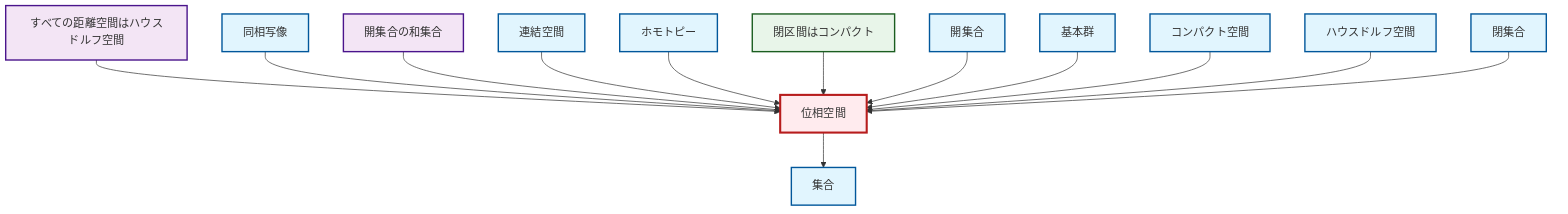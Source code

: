 graph TD
    classDef definition fill:#e1f5fe,stroke:#01579b,stroke-width:2px
    classDef theorem fill:#f3e5f5,stroke:#4a148c,stroke-width:2px
    classDef axiom fill:#fff3e0,stroke:#e65100,stroke-width:2px
    classDef example fill:#e8f5e9,stroke:#1b5e20,stroke-width:2px
    classDef current fill:#ffebee,stroke:#b71c1c,stroke-width:3px
    def-closed-set["閉集合"]:::definition
    def-hausdorff["ハウスドルフ空間"]:::definition
    thm-union-open-sets["開集合の和集合"]:::theorem
    def-homotopy["ホモトピー"]:::definition
    thm-metric-hausdorff["すべての距離空間はハウスドルフ空間"]:::theorem
    def-homeomorphism["同相写像"]:::definition
    def-open-set["開集合"]:::definition
    def-set["集合"]:::definition
    ex-closed-interval-compact["閉区間はコンパクト"]:::example
    def-fundamental-group["基本群"]:::definition
    def-connected["連結空間"]:::definition
    def-compact["コンパクト空間"]:::definition
    def-topological-space["位相空間"]:::definition
    def-topological-space --> def-set
    thm-metric-hausdorff --> def-topological-space
    def-homeomorphism --> def-topological-space
    thm-union-open-sets --> def-topological-space
    def-connected --> def-topological-space
    def-homotopy --> def-topological-space
    ex-closed-interval-compact --> def-topological-space
    def-open-set --> def-topological-space
    def-fundamental-group --> def-topological-space
    def-compact --> def-topological-space
    def-hausdorff --> def-topological-space
    def-closed-set --> def-topological-space
    class def-topological-space current